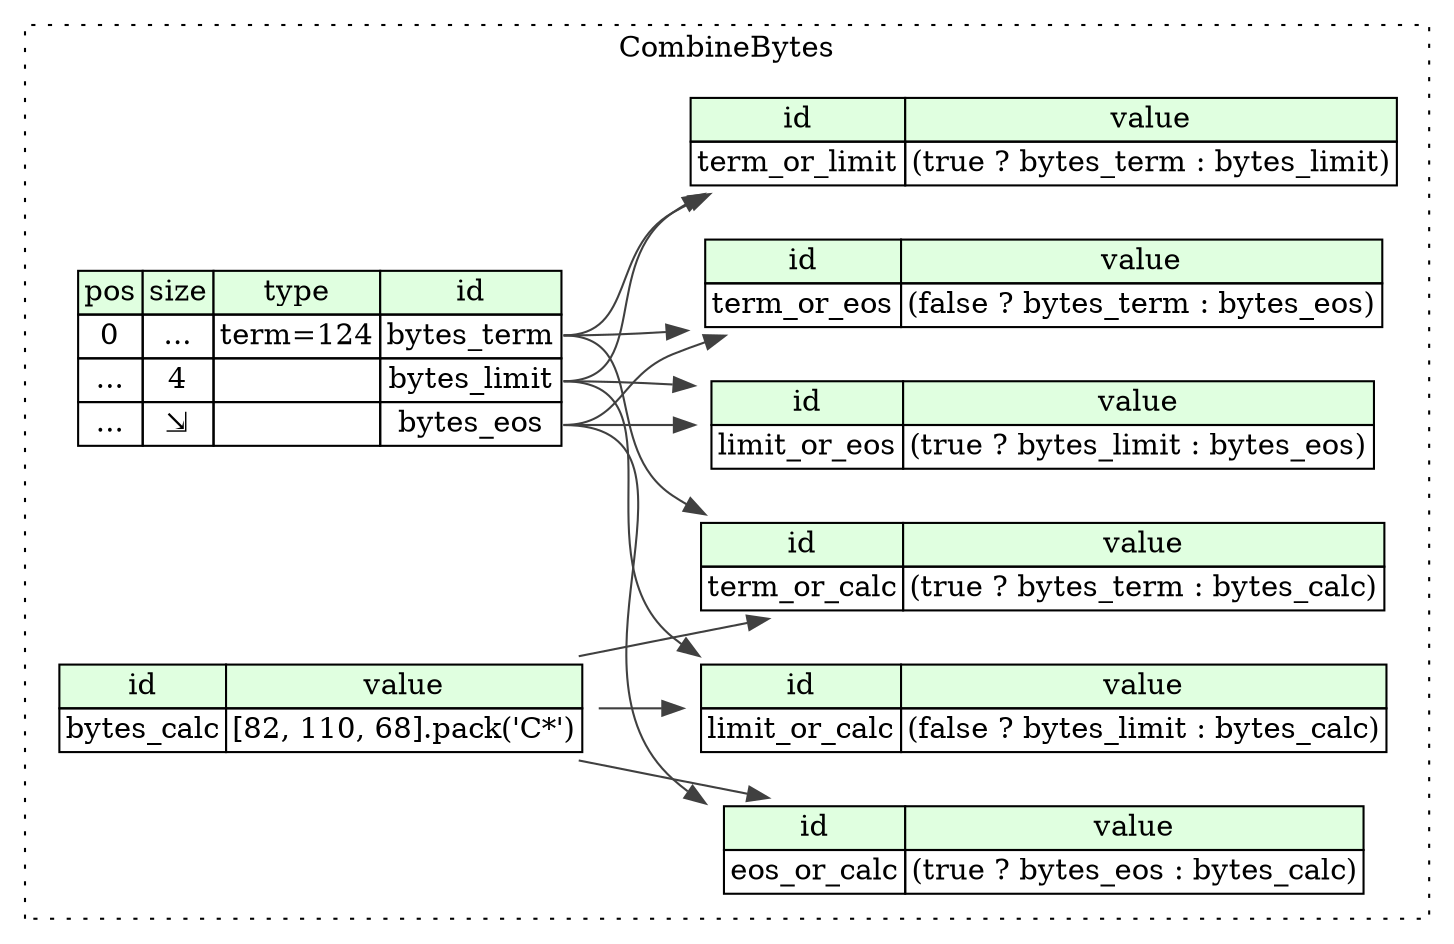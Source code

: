 digraph {
	rankdir=LR;
	node [shape=plaintext];
	subgraph cluster__combine_bytes {
		label="CombineBytes";
		graph[style=dotted];

		combine_bytes__seq [label=<<TABLE BORDER="0" CELLBORDER="1" CELLSPACING="0">
			<TR><TD BGCOLOR="#E0FFE0">pos</TD><TD BGCOLOR="#E0FFE0">size</TD><TD BGCOLOR="#E0FFE0">type</TD><TD BGCOLOR="#E0FFE0">id</TD></TR>
			<TR><TD PORT="bytes_term_pos">0</TD><TD PORT="bytes_term_size">...</TD><TD>term=124</TD><TD PORT="bytes_term_type">bytes_term</TD></TR>
			<TR><TD PORT="bytes_limit_pos">...</TD><TD PORT="bytes_limit_size">4</TD><TD></TD><TD PORT="bytes_limit_type">bytes_limit</TD></TR>
			<TR><TD PORT="bytes_eos_pos">...</TD><TD PORT="bytes_eos_size">⇲</TD><TD></TD><TD PORT="bytes_eos_type">bytes_eos</TD></TR>
		</TABLE>>];
		combine_bytes__inst__term_or_eos [label=<<TABLE BORDER="0" CELLBORDER="1" CELLSPACING="0">
			<TR><TD BGCOLOR="#E0FFE0">id</TD><TD BGCOLOR="#E0FFE0">value</TD></TR>
			<TR><TD>term_or_eos</TD><TD>(false ? bytes_term : bytes_eos)</TD></TR>
		</TABLE>>];
		combine_bytes__inst__term_or_limit [label=<<TABLE BORDER="0" CELLBORDER="1" CELLSPACING="0">
			<TR><TD BGCOLOR="#E0FFE0">id</TD><TD BGCOLOR="#E0FFE0">value</TD></TR>
			<TR><TD>term_or_limit</TD><TD>(true ? bytes_term : bytes_limit)</TD></TR>
		</TABLE>>];
		combine_bytes__inst__limit_or_calc [label=<<TABLE BORDER="0" CELLBORDER="1" CELLSPACING="0">
			<TR><TD BGCOLOR="#E0FFE0">id</TD><TD BGCOLOR="#E0FFE0">value</TD></TR>
			<TR><TD>limit_or_calc</TD><TD>(false ? bytes_limit : bytes_calc)</TD></TR>
		</TABLE>>];
		combine_bytes__inst__term_or_calc [label=<<TABLE BORDER="0" CELLBORDER="1" CELLSPACING="0">
			<TR><TD BGCOLOR="#E0FFE0">id</TD><TD BGCOLOR="#E0FFE0">value</TD></TR>
			<TR><TD>term_or_calc</TD><TD>(true ? bytes_term : bytes_calc)</TD></TR>
		</TABLE>>];
		combine_bytes__inst__limit_or_eos [label=<<TABLE BORDER="0" CELLBORDER="1" CELLSPACING="0">
			<TR><TD BGCOLOR="#E0FFE0">id</TD><TD BGCOLOR="#E0FFE0">value</TD></TR>
			<TR><TD>limit_or_eos</TD><TD>(true ? bytes_limit : bytes_eos)</TD></TR>
		</TABLE>>];
		combine_bytes__inst__bytes_calc [label=<<TABLE BORDER="0" CELLBORDER="1" CELLSPACING="0">
			<TR><TD BGCOLOR="#E0FFE0">id</TD><TD BGCOLOR="#E0FFE0">value</TD></TR>
			<TR><TD>bytes_calc</TD><TD>[82, 110, 68].pack('C*')</TD></TR>
		</TABLE>>];
		combine_bytes__inst__eos_or_calc [label=<<TABLE BORDER="0" CELLBORDER="1" CELLSPACING="0">
			<TR><TD BGCOLOR="#E0FFE0">id</TD><TD BGCOLOR="#E0FFE0">value</TD></TR>
			<TR><TD>eos_or_calc</TD><TD>(true ? bytes_eos : bytes_calc)</TD></TR>
		</TABLE>>];
	}
	combine_bytes__seq:bytes_term_type -> combine_bytes__inst__term_or_eos [color="#404040"];
	combine_bytes__seq:bytes_eos_type -> combine_bytes__inst__term_or_eos [color="#404040"];
	combine_bytes__seq:bytes_term_type -> combine_bytes__inst__term_or_limit [color="#404040"];
	combine_bytes__seq:bytes_limit_type -> combine_bytes__inst__term_or_limit [color="#404040"];
	combine_bytes__seq:bytes_limit_type -> combine_bytes__inst__limit_or_calc [color="#404040"];
	combine_bytes__inst__bytes_calc:bytes_calc_type -> combine_bytes__inst__limit_or_calc [color="#404040"];
	combine_bytes__seq:bytes_term_type -> combine_bytes__inst__term_or_calc [color="#404040"];
	combine_bytes__inst__bytes_calc:bytes_calc_type -> combine_bytes__inst__term_or_calc [color="#404040"];
	combine_bytes__seq:bytes_limit_type -> combine_bytes__inst__limit_or_eos [color="#404040"];
	combine_bytes__seq:bytes_eos_type -> combine_bytes__inst__limit_or_eos [color="#404040"];
	combine_bytes__seq:bytes_eos_type -> combine_bytes__inst__eos_or_calc [color="#404040"];
	combine_bytes__inst__bytes_calc:bytes_calc_type -> combine_bytes__inst__eos_or_calc [color="#404040"];
}
